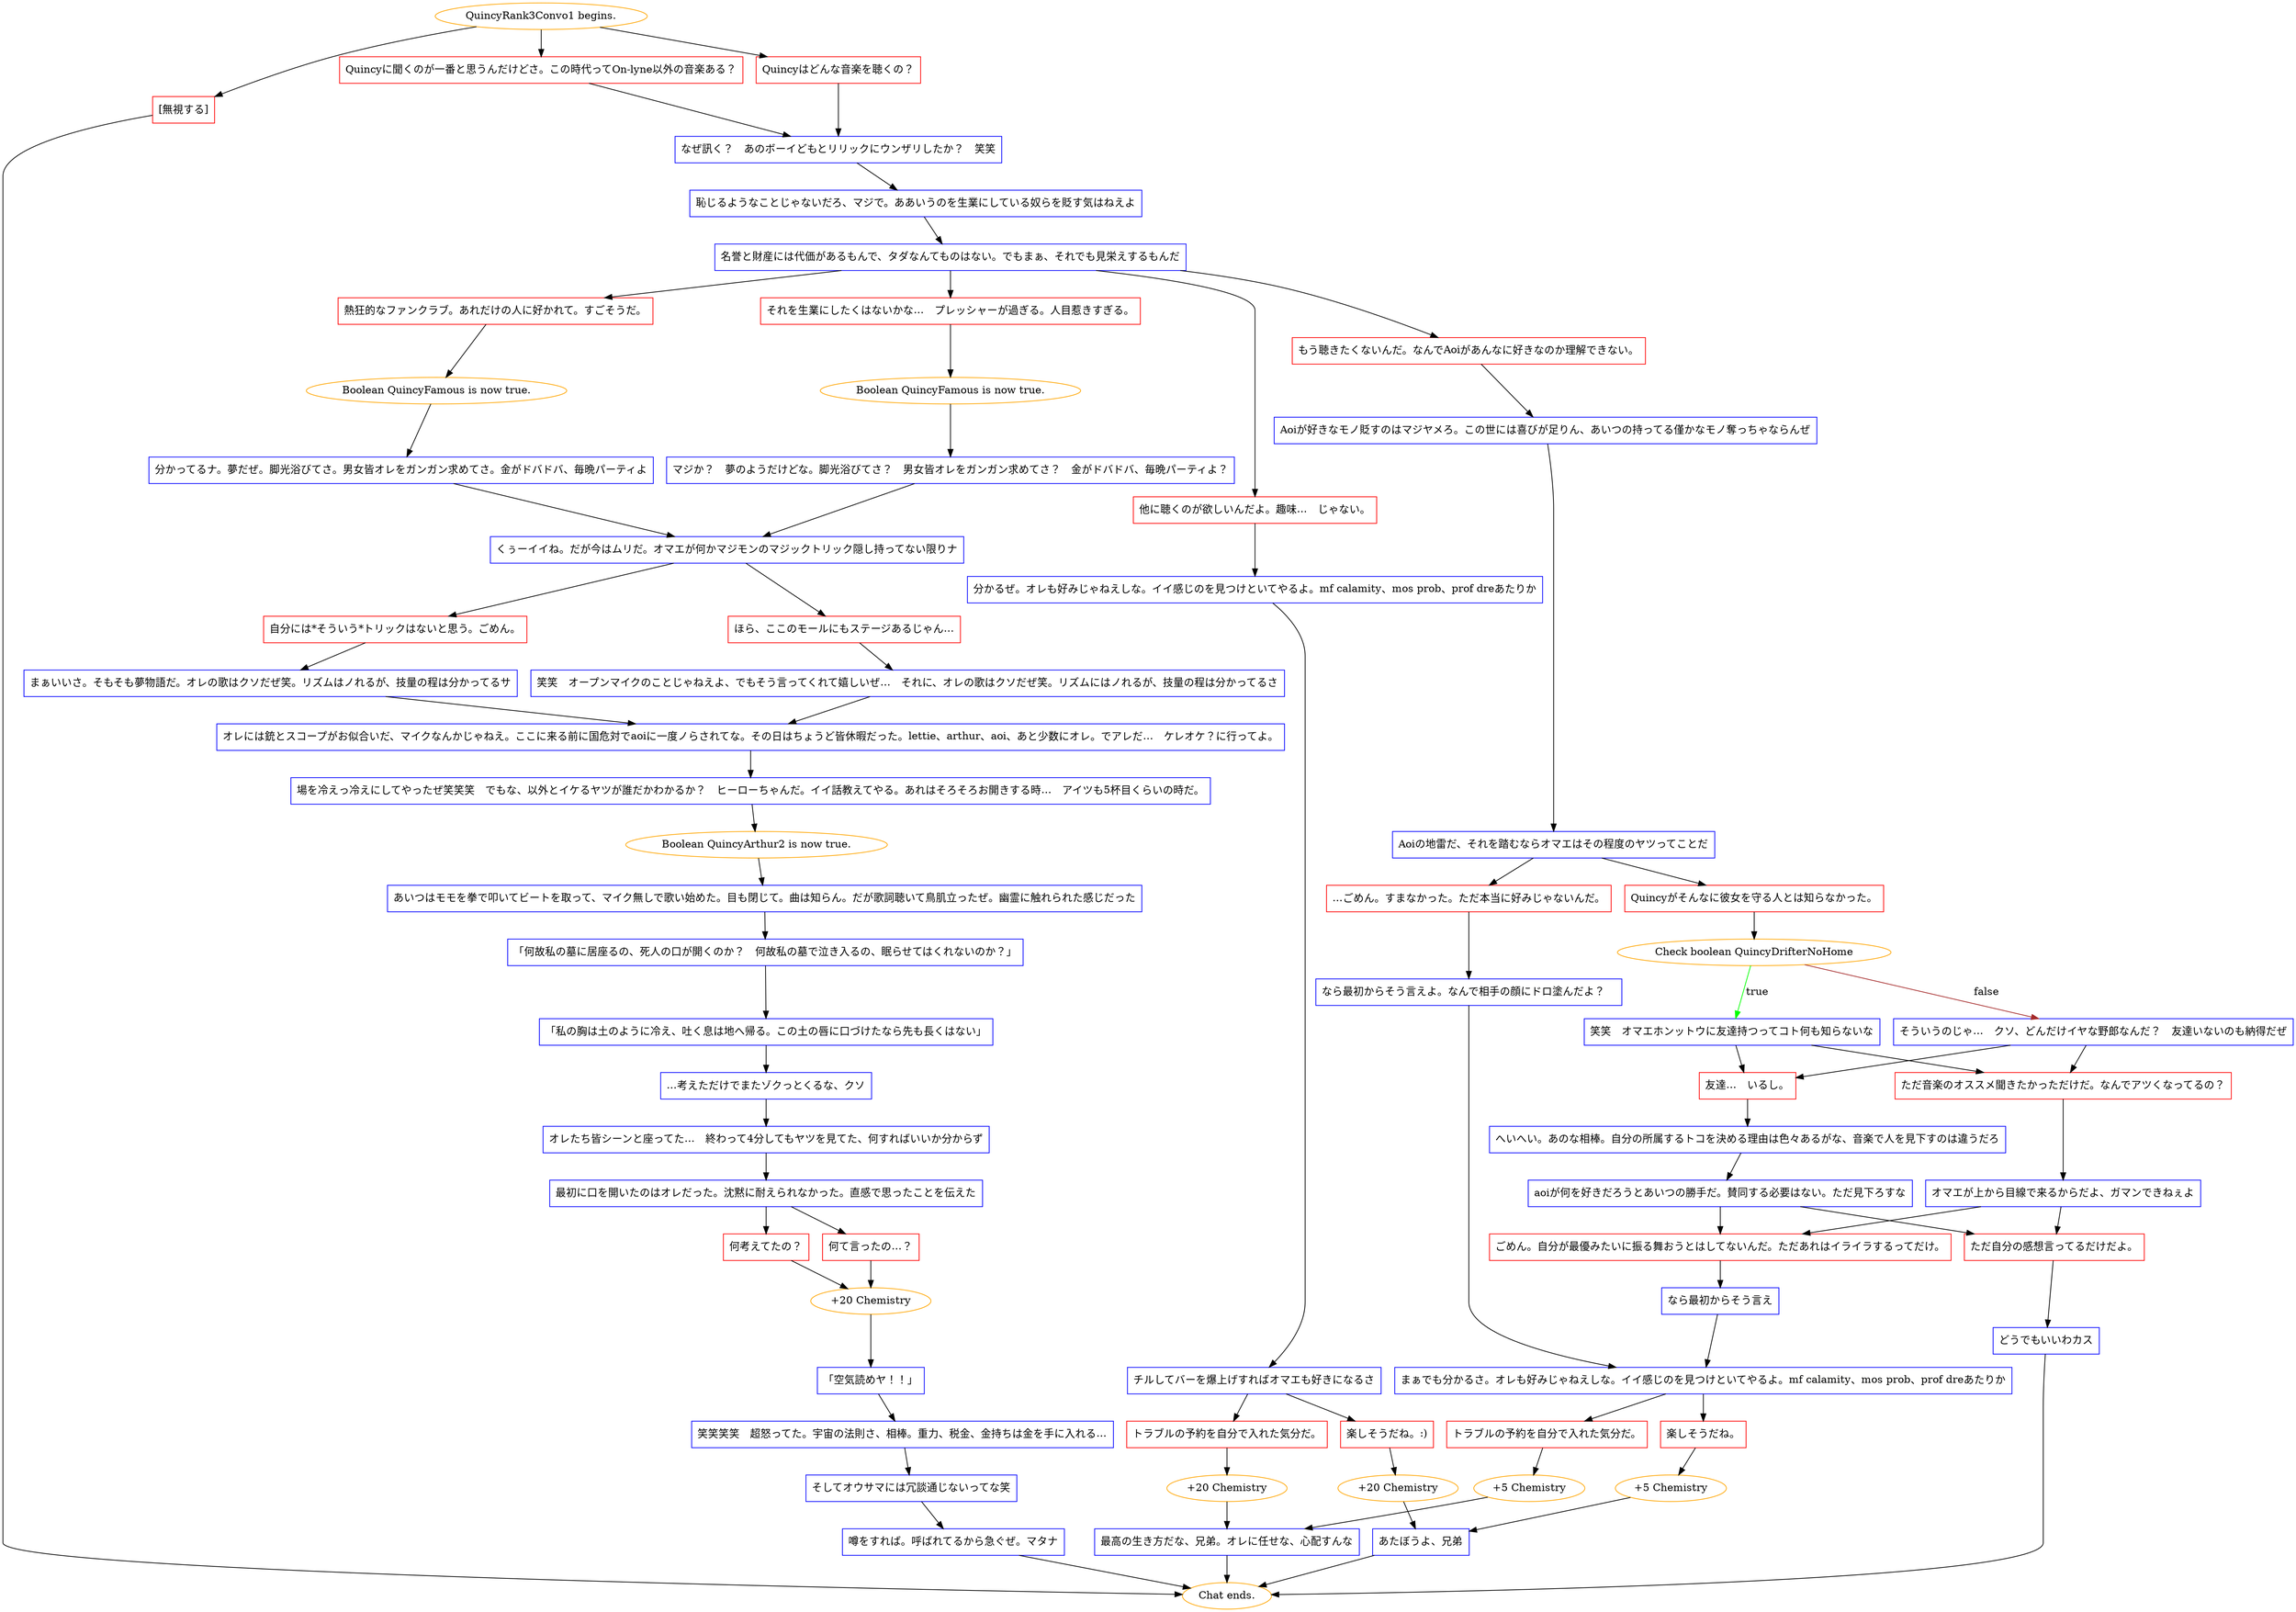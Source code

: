 digraph {
	"QuincyRank3Convo1 begins." [color=orange];
		"QuincyRank3Convo1 begins." -> j2803582783;
		"QuincyRank3Convo1 begins." -> j3334856393;
		"QuincyRank3Convo1 begins." -> j85835136;
	j2803582783 [label="Quincyに聞くのが一番と思うんだけどさ。この時代ってOn-lyne以外の音楽ある？",shape=box,color=red];
		j2803582783 -> j123981549;
	j3334856393 [label="Quincyはどんな音楽を聴くの？",shape=box,color=red];
		j3334856393 -> j123981549;
	j85835136 [label="[無視する]",shape=box,color=red];
		j85835136 -> "Chat ends.";
	j123981549 [label="なぜ訊く？　あのボーイどもとリリックにウンザリしたか？　笑笑",shape=box,color=blue];
		j123981549 -> j2969228476;
	"Chat ends." [color=orange];
	j2969228476 [label="恥じるようなことじゃないだろ、マジで。ああいうのを生業にしている奴らを貶す気はねえよ",shape=box,color=blue];
		j2969228476 -> j1489073047;
	j1489073047 [label="名誉と財産には代価があるもんで、タダなんてものはない。でもまぁ、それでも見栄えするもんだ",shape=box,color=blue];
		j1489073047 -> j2609684257;
		j1489073047 -> j1334802690;
		j1489073047 -> j3462177583;
		j1489073047 -> j2667253999;
	j2609684257 [label="他に聴くのが欲しいんだよ。趣味…　じゃない。",shape=box,color=red];
		j2609684257 -> j3277759978;
	j1334802690 [label="それを生業にしたくはないかな…　プレッシャーが過ぎる。人目惹きすぎる。",shape=box,color=red];
		j1334802690 -> j719885966;
	j3462177583 [label="熱狂的なファンクラブ。あれだけの人に好かれて。すごそうだ。",shape=box,color=red];
		j3462177583 -> j1830142184;
	j2667253999 [label="もう聴きたくないんだ。なんでAoiがあんなに好きなのか理解できない。",shape=box,color=red];
		j2667253999 -> j137354051;
	j3277759978 [label="分かるぜ。オレも好みじゃねえしな。イイ感じのを見つけといてやるよ。mf calamity、mos prob、prof dreあたりか",shape=box,color=blue];
		j3277759978 -> j3066186373;
	j719885966 [label="Boolean QuincyFamous is now true.",color=orange];
		j719885966 -> j766938543;
	j1830142184 [label="Boolean QuincyFamous is now true.",color=orange];
		j1830142184 -> j1630484836;
	j137354051 [label="Aoiが好きなモノ貶すのはマジヤメろ。この世には喜びが足りん、あいつの持ってる僅かなモノ奪っちゃならんぜ",shape=box,color=blue];
		j137354051 -> j3098401222;
	j3066186373 [label="チルしてバーを爆上げすればオマエも好きになるさ",shape=box,color=blue];
		j3066186373 -> j2752376040;
		j3066186373 -> j1442418490;
	j766938543 [label="マジか？　夢のようだけどな。脚光浴びてさ？　男女皆オレをガンガン求めてさ？　金がドバドバ、毎晩パーティよ？",shape=box,color=blue];
		j766938543 -> j4086533890;
	j1630484836 [label="分かってるナ。夢だぜ。脚光浴びてさ。男女皆オレをガンガン求めてさ。金がドバドバ、毎晩パーティよ",shape=box,color=blue];
		j1630484836 -> j4086533890;
	j3098401222 [label="Aoiの地雷だ、それを踏むならオマエはその程度のヤツってことだ",shape=box,color=blue];
		j3098401222 -> j1346533562;
		j3098401222 -> j450134608;
	j2752376040 [label="楽しそうだね。:)",shape=box,color=red];
		j2752376040 -> j3323646409;
	j1442418490 [label="トラブルの予約を自分で入れた気分だ。",shape=box,color=red];
		j1442418490 -> j1394801269;
	j4086533890 [label="くぅーイイね。だが今はムリだ。オマエが何かマジモンのマジックトリック隠し持ってない限りナ",shape=box,color=blue];
		j4086533890 -> j3111157402;
		j4086533890 -> j2828010659;
	j1346533562 [label="…ごめん。すまなかった。ただ本当に好みじゃないんだ。",shape=box,color=red];
		j1346533562 -> j3855299335;
	j450134608 [label="Quincyがそんなに彼女を守る人とは知らなかった。",shape=box,color=red];
		j450134608 -> j3113415140;
	j3323646409 [label="+20 Chemistry",color=orange];
		j3323646409 -> j3022871871;
	j1394801269 [label="+20 Chemistry",color=orange];
		j1394801269 -> j3799945884;
	j3111157402 [label="ほら、ここのモールにもステージあるじゃん…",shape=box,color=red];
		j3111157402 -> j1387513490;
	j2828010659 [label="自分には*そういう*トリックはないと思う。ごめん。",shape=box,color=red];
		j2828010659 -> j3165183667;
	j3855299335 [label="なら最初からそう言えよ。なんで相手の顔にドロ塗んだよ？　",shape=box,color=blue];
		j3855299335 -> j542305612;
	j3113415140 [label="Check boolean QuincyDrifterNoHome",color=orange];
		j3113415140 -> j2318246461 [label=true,color=green];
		j3113415140 -> j3494354975 [label=false,color=brown];
	j3022871871 [label="あたぼうよ、兄弟",shape=box,color=blue];
		j3022871871 -> "Chat ends.";
	j3799945884 [label="最高の生き方だな、兄弟。オレに任せな、心配すんな",shape=box,color=blue];
		j3799945884 -> "Chat ends.";
	j1387513490 [label="笑笑　オープンマイクのことじゃねえよ、でもそう言ってくれて嬉しいぜ…　それに、オレの歌はクソだぜ笑。リズムにはノれるが、技量の程は分かってるさ",shape=box,color=blue];
		j1387513490 -> j4059298194;
	j3165183667 [label="まぁいいさ。そもそも夢物語だ。オレの歌はクソだぜ笑。リズムはノれるが、技量の程は分かってるサ",shape=box,color=blue];
		j3165183667 -> j4059298194;
	j542305612 [label="まぁでも分かるさ。オレも好みじゃねえしな。イイ感じのを見つけといてやるよ。mf calamity、mos prob、prof dreあたりか",shape=box,color=blue];
		j542305612 -> j3512370814;
		j542305612 -> j4009329121;
	j2318246461 [label="笑笑　オマエホンットウに友達持つってコト何も知らないな",shape=box,color=blue];
		j2318246461 -> j3413171717;
		j2318246461 -> j3761202043;
	j3494354975 [label="そういうのじゃ…　クソ、どんだけイヤな野郎なんだ？　友達いないのも納得だぜ",shape=box,color=blue];
		j3494354975 -> j3413171717;
		j3494354975 -> j3761202043;
	j4059298194 [label="オレには銃とスコープがお似合いだ、マイクなんかじゃねえ。ここに来る前に国危対でaoiに一度ノらされてな。その日はちょうど皆休暇だった。lettie、arthur、aoi、あと少数にオレ。でアレだ…　ケレオケ？に行ってよ。",shape=box,color=blue];
		j4059298194 -> j1057384599;
	j3512370814 [label="楽しそうだね。",shape=box,color=red];
		j3512370814 -> j4009727944;
	j4009329121 [label="トラブルの予約を自分で入れた気分だ。",shape=box,color=red];
		j4009329121 -> j1016042190;
	j3413171717 [label="友達…　いるし。",shape=box,color=red];
		j3413171717 -> j367435408;
	j3761202043 [label="ただ音楽のオススメ聞きたかっただけだ。なんでアツくなってるの？",shape=box,color=red];
		j3761202043 -> j820258472;
	j1057384599 [label="場を冷えっ冷えにしてやったぜ笑笑笑　でもな、以外とイケるヤツが誰だかわかるか？　ヒーローちゃんだ。イイ話教えてやる。あれはそろそろお開きする時…　アイツも5杯目くらいの時だ。",shape=box,color=blue];
		j1057384599 -> j1979426264;
	j4009727944 [label="+5 Chemistry",color=orange];
		j4009727944 -> j3022871871;
	j1016042190 [label="+5 Chemistry",color=orange];
		j1016042190 -> j3799945884;
	j367435408 [label="へいへい。あのな相棒。自分の所属するトコを決める理由は色々あるがな、音楽で人を見下すのは違うだろ",shape=box,color=blue];
		j367435408 -> j354499856;
	j820258472 [label="オマエが上から目線で来るからだよ、ガマンできねぇよ",shape=box,color=blue];
		j820258472 -> j435312627;
		j820258472 -> j3132577553;
	j1979426264 [label="Boolean QuincyArthur2 is now true.",color=orange];
		j1979426264 -> j1159659648;
	j354499856 [label="aoiが何を好きだろうとあいつの勝手だ。賛同する必要はない。ただ見下ろすな",shape=box,color=blue];
		j354499856 -> j435312627;
		j354499856 -> j3132577553;
	j435312627 [label="ごめん。自分が最優みたいに振る舞おうとはしてないんだ。ただあれはイライラするってだけ。",shape=box,color=red];
		j435312627 -> j2617153464;
	j3132577553 [label="ただ自分の感想言ってるだけだよ。",shape=box,color=red];
		j3132577553 -> j670314142;
	j1159659648 [label="あいつはモモを拳で叩いてビートを取って、マイク無しで歌い始めた。目も閉じて。曲は知らん。だが歌詞聴いて鳥肌立ったぜ。幽霊に触れられた感じだった",shape=box,color=blue];
		j1159659648 -> j897603966;
	j2617153464 [label="なら最初からそう言え",shape=box,color=blue];
		j2617153464 -> j542305612;
	j670314142 [label="どうでもいいわカス",shape=box,color=blue];
		j670314142 -> "Chat ends.";
	j897603966 [label="「何故私の墓に居座るの、死人の口が開くのか？　何故私の墓で泣き入るの、眠らせてはくれないのか？」",shape=box,color=blue];
		j897603966 -> j347020445;
	j347020445 [label="「私の胸は土のように冷え、吐く息は地へ帰る。この土の唇に口づけたなら先も長くはない」",shape=box,color=blue];
		j347020445 -> j3185401224;
	j3185401224 [label="…考えただけでまたゾクっとくるな、クソ",shape=box,color=blue];
		j3185401224 -> j1932582323;
	j1932582323 [label="オレたち皆シーンと座ってた…　終わって4分してもヤツを見てた、何すればいいか分からず",shape=box,color=blue];
		j1932582323 -> j769729552;
	j769729552 [label="最初に口を開いたのはオレだった。沈黙に耐えられなかった。直感で思ったことを伝えた",shape=box,color=blue];
		j769729552 -> j930631758;
		j769729552 -> j4291987489;
	j930631758 [label="何て言ったの…？",shape=box,color=red];
		j930631758 -> j3765639739;
	j4291987489 [label="何考えてたの？",shape=box,color=red];
		j4291987489 -> j3765639739;
	j3765639739 [label="+20 Chemistry",color=orange];
		j3765639739 -> j3444303064;
	j3444303064 [label="「空気読めヤ！！」",shape=box,color=blue];
		j3444303064 -> j2379974377;
	j2379974377 [label="笑笑笑笑　超怒ってた。宇宙の法則さ、相棒。重力、税金、金持ちは金を手に入れる…",shape=box,color=blue];
		j2379974377 -> j2416002689;
	j2416002689 [label="そしてオウサマには冗談通じないってな笑",shape=box,color=blue];
		j2416002689 -> j2989800039;
	j2989800039 [label="噂をすれば。呼ばれてるから急ぐぜ。マタナ",shape=box,color=blue];
		j2989800039 -> "Chat ends.";
}